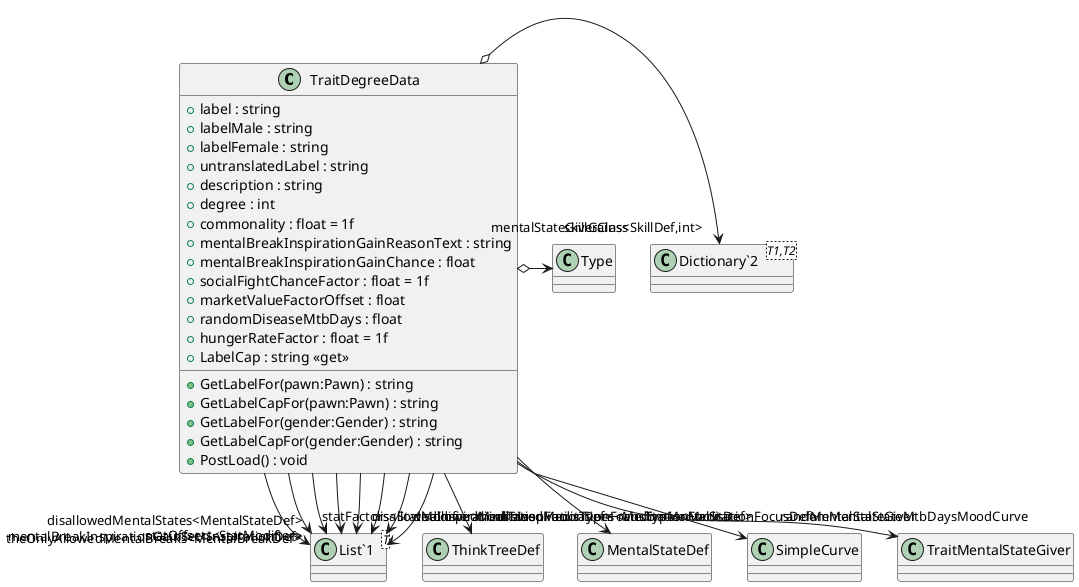 @startuml
class TraitDegreeData {
    + label : string
    + labelMale : string
    + labelFemale : string
    + untranslatedLabel : string
    + description : string
    + degree : int
    + commonality : float = 1f
    + mentalBreakInspirationGainReasonText : string
    + mentalBreakInspirationGainChance : float
    + socialFightChanceFactor : float = 1f
    + marketValueFactorOffset : float
    + randomDiseaseMtbDays : float
    + hungerRateFactor : float = 1f
    + LabelCap : string <<get>>
    + GetLabelFor(pawn:Pawn) : string
    + GetLabelCapFor(pawn:Pawn) : string
    + GetLabelFor(gender:Gender) : string
    + GetLabelCapFor(gender:Gender) : string
    + PostLoad() : void
}
class "List`1"<T> {
}
class "Dictionary`2"<T1,T2> {
}
TraitDegreeData --> "statOffsets<StatModifier>" "List`1"
TraitDegreeData --> "statFactors<StatModifier>" "List`1"
TraitDegreeData --> "thinkTree" ThinkTreeDef
TraitDegreeData --> "randomMentalState" MentalStateDef
TraitDegreeData --> "randomMentalStateMtbDaysMoodCurve" SimpleCurve
TraitDegreeData --> "disallowedMentalStates<MentalStateDef>" "List`1"
TraitDegreeData --> "disallowedInspirations<InspirationDef>" "List`1"
TraitDegreeData --> "mentalBreakInspirationGainSet<InspirationDef>" "List`1"
TraitDegreeData --> "allowedMeditationFocusTypes<MeditationFocusDef>" "List`1"
TraitDegreeData --> "disallowedMeditationFocusTypes<MeditationFocusDef>" "List`1"
TraitDegreeData --> "theOnlyAllowedMentalBreaks<MentalBreakDef>" "List`1"
TraitDegreeData o-> "skillGains<SkillDef,int>" "Dictionary`2"
TraitDegreeData o-> "mentalStateGiverClass" Type
TraitDegreeData --> "MentalStateGiver" TraitMentalStateGiver
@enduml
